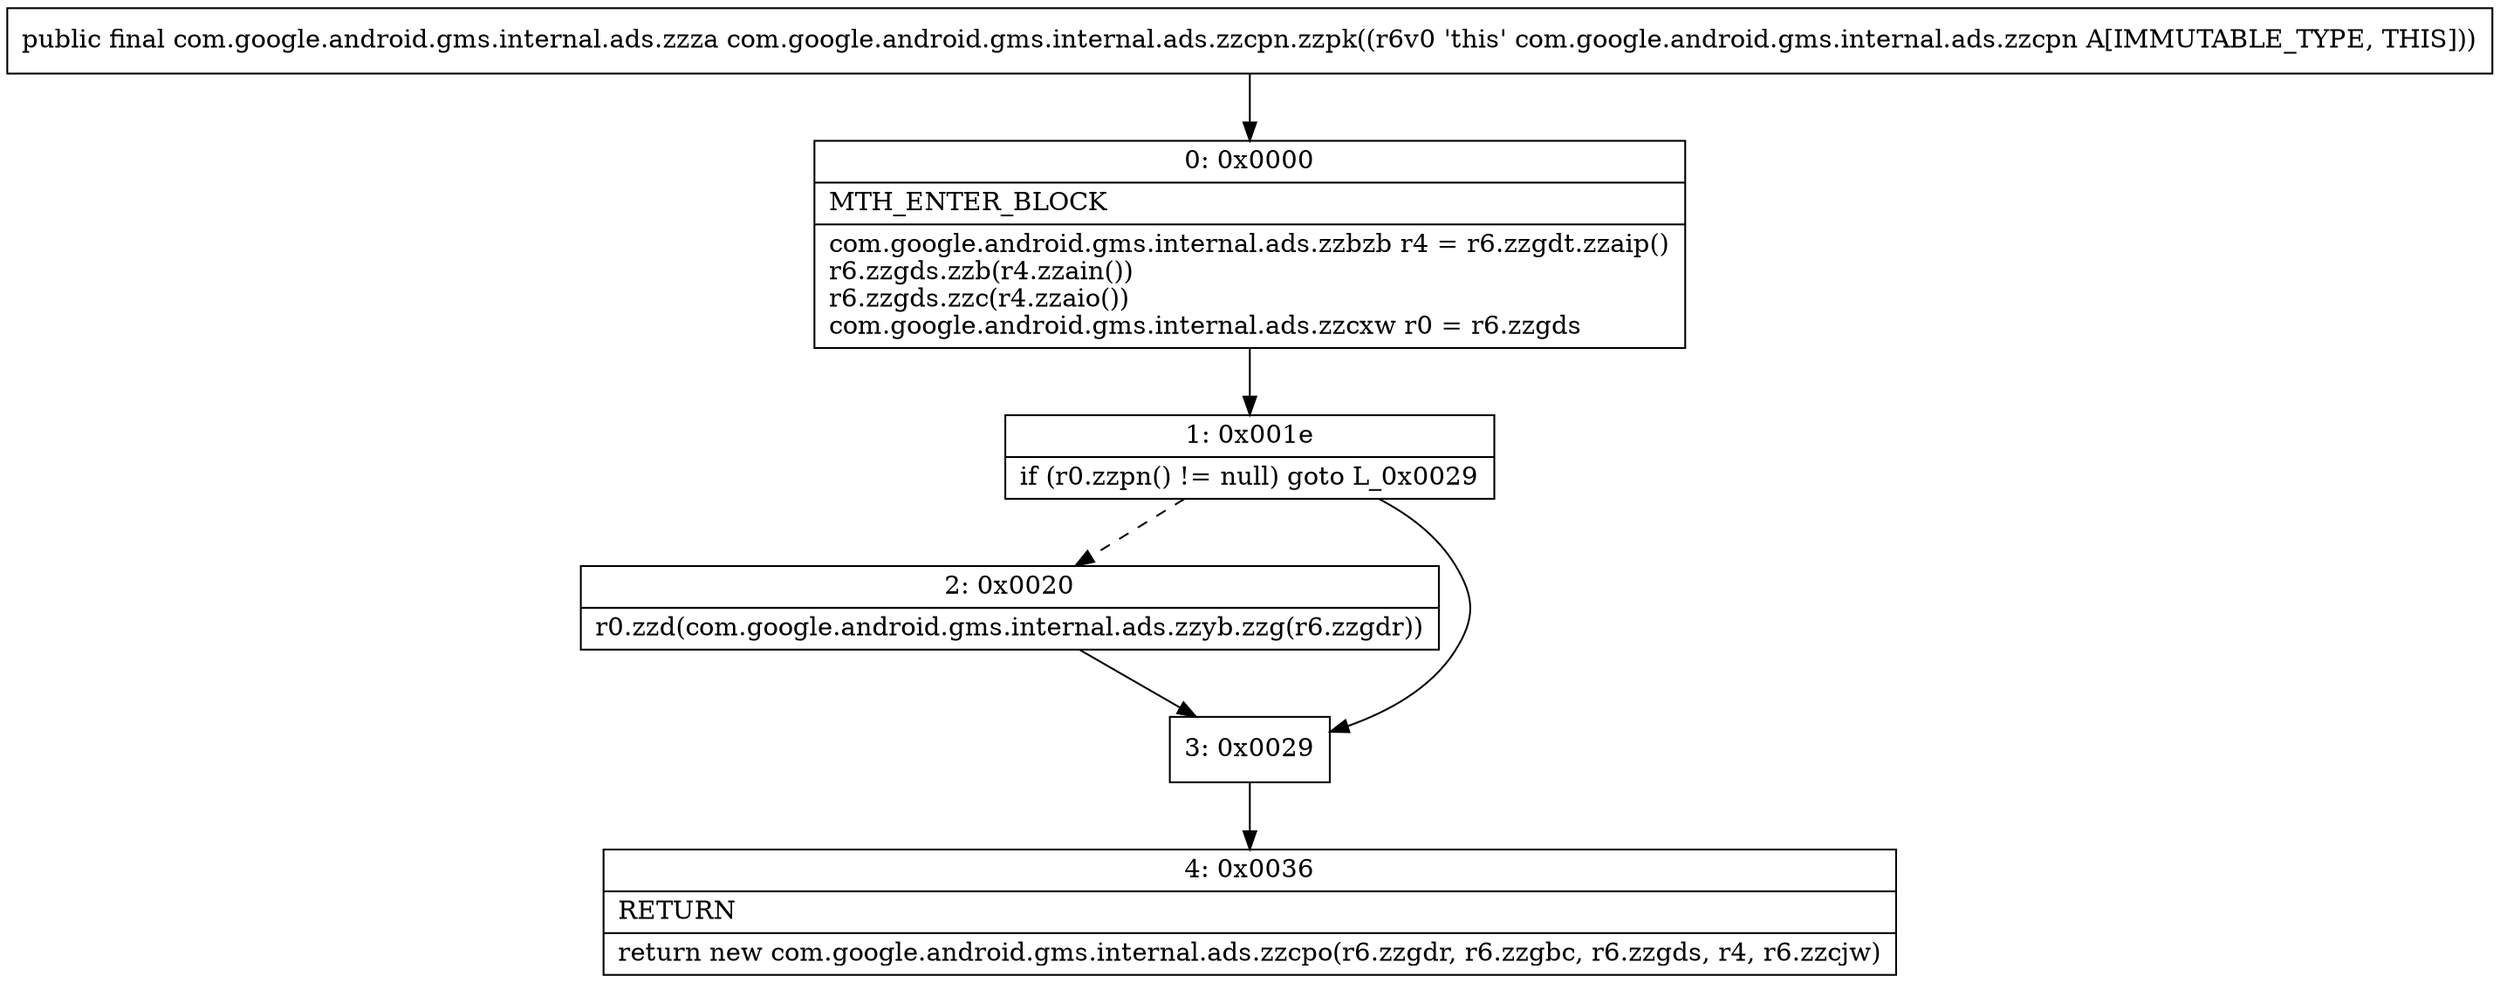 digraph "CFG forcom.google.android.gms.internal.ads.zzcpn.zzpk()Lcom\/google\/android\/gms\/internal\/ads\/zzza;" {
Node_0 [shape=record,label="{0\:\ 0x0000|MTH_ENTER_BLOCK\l|com.google.android.gms.internal.ads.zzbzb r4 = r6.zzgdt.zzaip()\lr6.zzgds.zzb(r4.zzain())\lr6.zzgds.zzc(r4.zzaio())\lcom.google.android.gms.internal.ads.zzcxw r0 = r6.zzgds\l}"];
Node_1 [shape=record,label="{1\:\ 0x001e|if (r0.zzpn() != null) goto L_0x0029\l}"];
Node_2 [shape=record,label="{2\:\ 0x0020|r0.zzd(com.google.android.gms.internal.ads.zzyb.zzg(r6.zzgdr))\l}"];
Node_3 [shape=record,label="{3\:\ 0x0029}"];
Node_4 [shape=record,label="{4\:\ 0x0036|RETURN\l|return new com.google.android.gms.internal.ads.zzcpo(r6.zzgdr, r6.zzgbc, r6.zzgds, r4, r6.zzcjw)\l}"];
MethodNode[shape=record,label="{public final com.google.android.gms.internal.ads.zzza com.google.android.gms.internal.ads.zzcpn.zzpk((r6v0 'this' com.google.android.gms.internal.ads.zzcpn A[IMMUTABLE_TYPE, THIS])) }"];
MethodNode -> Node_0;
Node_0 -> Node_1;
Node_1 -> Node_2[style=dashed];
Node_1 -> Node_3;
Node_2 -> Node_3;
Node_3 -> Node_4;
}

